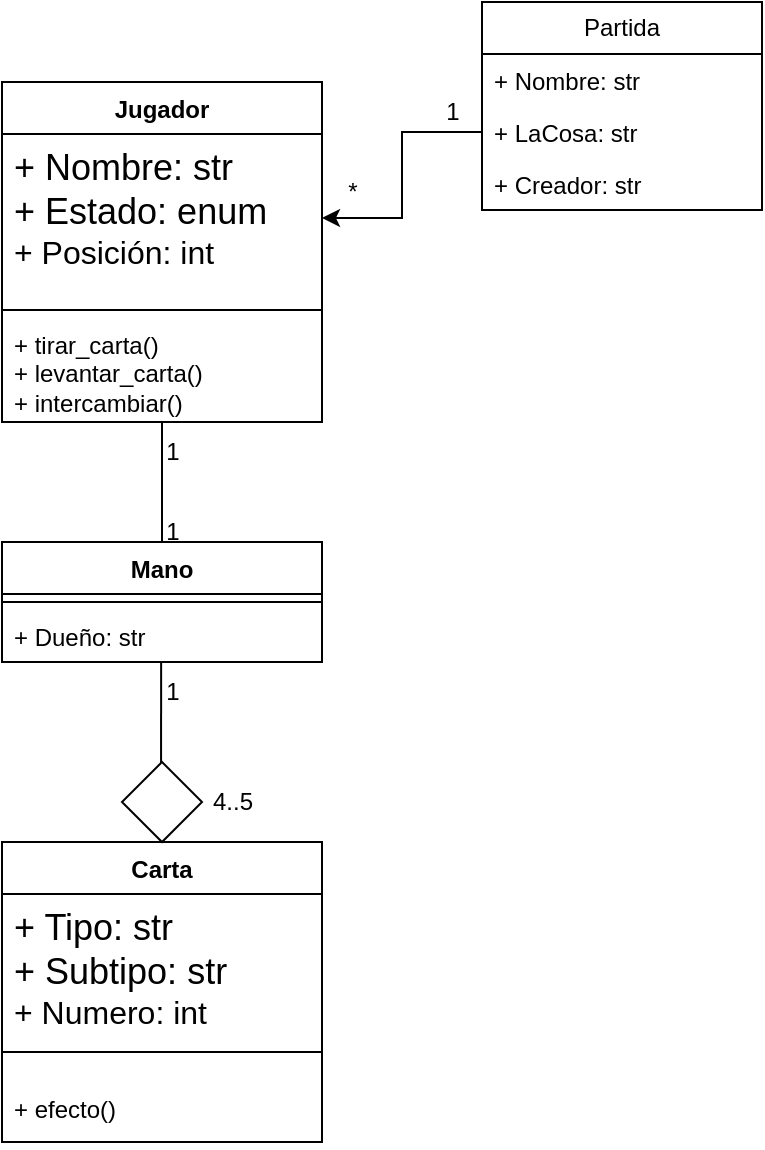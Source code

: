 <mxfile version="21.7.1" type="github">
  <diagram id="C5RBs43oDa-KdzZeNtuy" name="Page-1">
    <mxGraphModel dx="1114" dy="615" grid="1" gridSize="10" guides="1" tooltips="1" connect="1" arrows="1" fold="1" page="1" pageScale="1" pageWidth="827" pageHeight="1169" math="0" shadow="0">
      <root>
        <mxCell id="WIyWlLk6GJQsqaUBKTNV-0" />
        <mxCell id="WIyWlLk6GJQsqaUBKTNV-1" parent="WIyWlLk6GJQsqaUBKTNV-0" />
        <mxCell id="uvzgt-2RuKVB-h7tKYLs-0" value="Jugador" style="swimlane;fontStyle=1;align=center;verticalAlign=top;childLayout=stackLayout;horizontal=1;startSize=26;horizontalStack=0;resizeParent=1;resizeParentMax=0;resizeLast=0;collapsible=1;marginBottom=0;whiteSpace=wrap;html=1;" vertex="1" parent="WIyWlLk6GJQsqaUBKTNV-1">
          <mxGeometry x="120" y="80" width="160" height="170" as="geometry" />
        </mxCell>
        <mxCell id="uvzgt-2RuKVB-h7tKYLs-1" value="&lt;div&gt;&lt;font style=&quot;font-size: 18px;&quot;&gt;+ Nombre: str&lt;br&gt;&lt;/font&gt;&lt;/div&gt;&lt;div&gt;&lt;font style=&quot;font-size: 18px;&quot;&gt;+ Estado: enum&lt;br&gt;&lt;/font&gt;&lt;/div&gt;&lt;div&gt;&lt;font size=&quot;3&quot;&gt;+ Posición: int&lt;br&gt;&lt;/font&gt;&lt;/div&gt;" style="text;strokeColor=none;fillColor=none;align=left;verticalAlign=top;spacingLeft=4;spacingRight=4;overflow=hidden;rotatable=0;points=[[0,0.5],[1,0.5]];portConstraint=eastwest;whiteSpace=wrap;html=1;" vertex="1" parent="uvzgt-2RuKVB-h7tKYLs-0">
          <mxGeometry y="26" width="160" height="84" as="geometry" />
        </mxCell>
        <mxCell id="uvzgt-2RuKVB-h7tKYLs-2" value="" style="line;strokeWidth=1;fillColor=none;align=left;verticalAlign=middle;spacingTop=-1;spacingLeft=3;spacingRight=3;rotatable=0;labelPosition=right;points=[];portConstraint=eastwest;strokeColor=inherit;" vertex="1" parent="uvzgt-2RuKVB-h7tKYLs-0">
          <mxGeometry y="110" width="160" height="8" as="geometry" />
        </mxCell>
        <mxCell id="uvzgt-2RuKVB-h7tKYLs-3" value="&lt;div&gt;+ tirar_carta()&lt;/div&gt;&lt;div&gt;+ levantar_carta()&lt;br&gt;&lt;/div&gt;&lt;div&gt;+ intercambiar()&lt;br&gt;&lt;/div&gt;&lt;div&gt;&lt;br&gt;&lt;/div&gt;" style="text;strokeColor=none;fillColor=none;align=left;verticalAlign=top;spacingLeft=4;spacingRight=4;overflow=hidden;rotatable=0;points=[[0,0.5],[1,0.5]];portConstraint=eastwest;whiteSpace=wrap;html=1;" vertex="1" parent="uvzgt-2RuKVB-h7tKYLs-0">
          <mxGeometry y="118" width="160" height="52" as="geometry" />
        </mxCell>
        <mxCell id="uvzgt-2RuKVB-h7tKYLs-4" value="Carta" style="swimlane;fontStyle=1;align=center;verticalAlign=top;childLayout=stackLayout;horizontal=1;startSize=26;horizontalStack=0;resizeParent=1;resizeParentMax=0;resizeLast=0;collapsible=1;marginBottom=0;whiteSpace=wrap;html=1;" vertex="1" parent="WIyWlLk6GJQsqaUBKTNV-1">
          <mxGeometry x="120" y="460" width="160" height="150" as="geometry" />
        </mxCell>
        <mxCell id="uvzgt-2RuKVB-h7tKYLs-5" value="&lt;div&gt;&lt;font style=&quot;font-size: 18px;&quot;&gt;+ Tipo: str&lt;/font&gt;&lt;/div&gt;&lt;div&gt;&lt;font style=&quot;font-size: 18px;&quot;&gt;+ Subtipo: str&lt;br&gt;&lt;/font&gt;&lt;/div&gt;&lt;div&gt;&lt;font size=&quot;3&quot;&gt;+ Numero: int&lt;br&gt;&lt;/font&gt;&lt;/div&gt;" style="text;strokeColor=none;fillColor=none;align=left;verticalAlign=top;spacingLeft=4;spacingRight=4;overflow=hidden;rotatable=0;points=[[0,0.5],[1,0.5]];portConstraint=eastwest;whiteSpace=wrap;html=1;" vertex="1" parent="uvzgt-2RuKVB-h7tKYLs-4">
          <mxGeometry y="26" width="160" height="64" as="geometry" />
        </mxCell>
        <mxCell id="uvzgt-2RuKVB-h7tKYLs-6" value="" style="line;strokeWidth=1;fillColor=none;align=left;verticalAlign=middle;spacingTop=-1;spacingLeft=3;spacingRight=3;rotatable=0;labelPosition=right;points=[];portConstraint=eastwest;strokeColor=inherit;" vertex="1" parent="uvzgt-2RuKVB-h7tKYLs-4">
          <mxGeometry y="90" width="160" height="30" as="geometry" />
        </mxCell>
        <mxCell id="uvzgt-2RuKVB-h7tKYLs-7" value="+ efecto()" style="text;strokeColor=none;fillColor=none;align=left;verticalAlign=top;spacingLeft=4;spacingRight=4;overflow=hidden;rotatable=0;points=[[0,0.5],[1,0.5]];portConstraint=eastwest;whiteSpace=wrap;html=1;" vertex="1" parent="uvzgt-2RuKVB-h7tKYLs-4">
          <mxGeometry y="120" width="160" height="30" as="geometry" />
        </mxCell>
        <mxCell id="uvzgt-2RuKVB-h7tKYLs-12" value="Mano" style="swimlane;fontStyle=1;align=center;verticalAlign=top;childLayout=stackLayout;horizontal=1;startSize=26;horizontalStack=0;resizeParent=1;resizeParentMax=0;resizeLast=0;collapsible=1;marginBottom=0;whiteSpace=wrap;html=1;" vertex="1" parent="WIyWlLk6GJQsqaUBKTNV-1">
          <mxGeometry x="120" y="310" width="160" height="60" as="geometry" />
        </mxCell>
        <mxCell id="uvzgt-2RuKVB-h7tKYLs-14" value="" style="line;strokeWidth=1;fillColor=none;align=left;verticalAlign=middle;spacingTop=-1;spacingLeft=3;spacingRight=3;rotatable=0;labelPosition=right;points=[];portConstraint=eastwest;strokeColor=inherit;" vertex="1" parent="uvzgt-2RuKVB-h7tKYLs-12">
          <mxGeometry y="26" width="160" height="8" as="geometry" />
        </mxCell>
        <mxCell id="uvzgt-2RuKVB-h7tKYLs-15" value="+ Dueño: str" style="text;strokeColor=none;fillColor=none;align=left;verticalAlign=top;spacingLeft=4;spacingRight=4;overflow=hidden;rotatable=0;points=[[0,0.5],[1,0.5]];portConstraint=eastwest;whiteSpace=wrap;html=1;" vertex="1" parent="uvzgt-2RuKVB-h7tKYLs-12">
          <mxGeometry y="34" width="160" height="26" as="geometry" />
        </mxCell>
        <mxCell id="uvzgt-2RuKVB-h7tKYLs-16" value="" style="endArrow=none;html=1;rounded=0;entryX=0.5;entryY=1;entryDx=0;entryDy=0;" edge="1" parent="WIyWlLk6GJQsqaUBKTNV-1" source="uvzgt-2RuKVB-h7tKYLs-12" target="uvzgt-2RuKVB-h7tKYLs-0">
          <mxGeometry width="50" height="50" relative="1" as="geometry">
            <mxPoint x="390" y="350" as="sourcePoint" />
            <mxPoint x="440" y="300" as="targetPoint" />
          </mxGeometry>
        </mxCell>
        <mxCell id="uvzgt-2RuKVB-h7tKYLs-18" value="" style="endArrow=none;html=1;rounded=0;entryX=0.513;entryY=1.077;entryDx=0;entryDy=0;entryPerimeter=0;" edge="1" parent="WIyWlLk6GJQsqaUBKTNV-1">
          <mxGeometry width="50" height="50" relative="1" as="geometry">
            <mxPoint x="199.5" y="438" as="sourcePoint" />
            <mxPoint x="199.58" y="370.002" as="targetPoint" />
          </mxGeometry>
        </mxCell>
        <mxCell id="uvzgt-2RuKVB-h7tKYLs-19" value="" style="rhombus;whiteSpace=wrap;html=1;" vertex="1" parent="WIyWlLk6GJQsqaUBKTNV-1">
          <mxGeometry x="180" y="420" width="40" height="40" as="geometry" />
        </mxCell>
        <mxCell id="uvzgt-2RuKVB-h7tKYLs-20" value="1" style="text;html=1;align=center;verticalAlign=middle;resizable=0;points=[];autosize=1;strokeColor=none;fillColor=none;" vertex="1" parent="WIyWlLk6GJQsqaUBKTNV-1">
          <mxGeometry x="190" y="250" width="30" height="30" as="geometry" />
        </mxCell>
        <mxCell id="uvzgt-2RuKVB-h7tKYLs-21" value="1" style="text;html=1;align=center;verticalAlign=middle;resizable=0;points=[];autosize=1;strokeColor=none;fillColor=none;" vertex="1" parent="WIyWlLk6GJQsqaUBKTNV-1">
          <mxGeometry x="190" y="290" width="30" height="30" as="geometry" />
        </mxCell>
        <mxCell id="uvzgt-2RuKVB-h7tKYLs-22" value="1" style="text;html=1;align=center;verticalAlign=middle;resizable=0;points=[];autosize=1;strokeColor=none;fillColor=none;" vertex="1" parent="WIyWlLk6GJQsqaUBKTNV-1">
          <mxGeometry x="190" y="370" width="30" height="30" as="geometry" />
        </mxCell>
        <mxCell id="uvzgt-2RuKVB-h7tKYLs-23" value="4..5" style="text;html=1;align=center;verticalAlign=middle;resizable=0;points=[];autosize=1;strokeColor=none;fillColor=none;" vertex="1" parent="WIyWlLk6GJQsqaUBKTNV-1">
          <mxGeometry x="215" y="425" width="40" height="30" as="geometry" />
        </mxCell>
        <mxCell id="uvzgt-2RuKVB-h7tKYLs-24" value="Partida" style="swimlane;fontStyle=0;childLayout=stackLayout;horizontal=1;startSize=26;fillColor=none;horizontalStack=0;resizeParent=1;resizeParentMax=0;resizeLast=0;collapsible=1;marginBottom=0;whiteSpace=wrap;html=1;" vertex="1" parent="WIyWlLk6GJQsqaUBKTNV-1">
          <mxGeometry x="360" y="40" width="140" height="104" as="geometry" />
        </mxCell>
        <mxCell id="uvzgt-2RuKVB-h7tKYLs-25" value="&lt;div&gt;+ Nombre: str&lt;/div&gt;" style="text;strokeColor=none;fillColor=none;align=left;verticalAlign=top;spacingLeft=4;spacingRight=4;overflow=hidden;rotatable=0;points=[[0,0.5],[1,0.5]];portConstraint=eastwest;whiteSpace=wrap;html=1;" vertex="1" parent="uvzgt-2RuKVB-h7tKYLs-24">
          <mxGeometry y="26" width="140" height="26" as="geometry" />
        </mxCell>
        <mxCell id="uvzgt-2RuKVB-h7tKYLs-26" value="&lt;div&gt;+ LaCosa: str&lt;/div&gt;&lt;div&gt;&lt;br&gt;&lt;/div&gt;" style="text;strokeColor=none;fillColor=none;align=left;verticalAlign=top;spacingLeft=4;spacingRight=4;overflow=hidden;rotatable=0;points=[[0,0.5],[1,0.5]];portConstraint=eastwest;whiteSpace=wrap;html=1;" vertex="1" parent="uvzgt-2RuKVB-h7tKYLs-24">
          <mxGeometry y="52" width="140" height="26" as="geometry" />
        </mxCell>
        <mxCell id="uvzgt-2RuKVB-h7tKYLs-27" value="+ Creador: str" style="text;strokeColor=none;fillColor=none;align=left;verticalAlign=top;spacingLeft=4;spacingRight=4;overflow=hidden;rotatable=0;points=[[0,0.5],[1,0.5]];portConstraint=eastwest;whiteSpace=wrap;html=1;" vertex="1" parent="uvzgt-2RuKVB-h7tKYLs-24">
          <mxGeometry y="78" width="140" height="26" as="geometry" />
        </mxCell>
        <mxCell id="uvzgt-2RuKVB-h7tKYLs-29" style="edgeStyle=orthogonalEdgeStyle;rounded=0;orthogonalLoop=1;jettySize=auto;html=1;exitX=0;exitY=0.5;exitDx=0;exitDy=0;entryX=1;entryY=0.5;entryDx=0;entryDy=0;" edge="1" parent="WIyWlLk6GJQsqaUBKTNV-1" source="uvzgt-2RuKVB-h7tKYLs-26" target="uvzgt-2RuKVB-h7tKYLs-1">
          <mxGeometry relative="1" as="geometry" />
        </mxCell>
        <mxCell id="uvzgt-2RuKVB-h7tKYLs-30" value="1" style="text;html=1;align=center;verticalAlign=middle;resizable=0;points=[];autosize=1;strokeColor=none;fillColor=none;" vertex="1" parent="WIyWlLk6GJQsqaUBKTNV-1">
          <mxGeometry x="330" y="80" width="30" height="30" as="geometry" />
        </mxCell>
        <mxCell id="uvzgt-2RuKVB-h7tKYLs-31" value="*" style="text;html=1;align=center;verticalAlign=middle;resizable=0;points=[];autosize=1;strokeColor=none;fillColor=none;" vertex="1" parent="WIyWlLk6GJQsqaUBKTNV-1">
          <mxGeometry x="280" y="120" width="30" height="30" as="geometry" />
        </mxCell>
      </root>
    </mxGraphModel>
  </diagram>
</mxfile>
